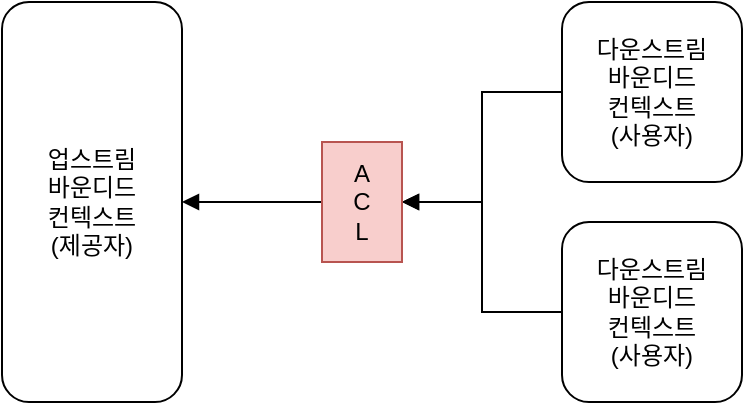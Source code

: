 <mxfile version="26.1.1">
  <diagram name="Page-1" id="UGgdxkDbaGuUdCK8Xaq2">
    <mxGraphModel dx="1114" dy="878" grid="1" gridSize="10" guides="1" tooltips="1" connect="1" arrows="1" fold="1" page="1" pageScale="1" pageWidth="827" pageHeight="1169" math="0" shadow="0">
      <root>
        <mxCell id="0" />
        <mxCell id="1" parent="0" />
        <mxCell id="aTU7NHnQniY7e1BIC5VY-1" value="업스트림&lt;div&gt;바운디드&lt;/div&gt;&lt;div&gt;컨텍스트&lt;/div&gt;&lt;div&gt;(제공자)&lt;/div&gt;" style="rounded=1;whiteSpace=wrap;html=1;" vertex="1" parent="1">
          <mxGeometry x="180" y="190" width="90" height="200" as="geometry" />
        </mxCell>
        <mxCell id="aTU7NHnQniY7e1BIC5VY-2" style="edgeStyle=orthogonalEdgeStyle;rounded=0;orthogonalLoop=1;jettySize=auto;html=1;entryX=1;entryY=0.5;entryDx=0;entryDy=0;endArrow=block;endFill=1;" edge="1" parent="1" source="aTU7NHnQniY7e1BIC5VY-3" target="aTU7NHnQniY7e1BIC5VY-6">
          <mxGeometry relative="1" as="geometry" />
        </mxCell>
        <mxCell id="aTU7NHnQniY7e1BIC5VY-3" value="다운스트림&lt;div&gt;바운디드&lt;/div&gt;&lt;div&gt;컨텍스트&lt;/div&gt;&lt;div&gt;(사용자)&lt;/div&gt;" style="rounded=1;whiteSpace=wrap;html=1;" vertex="1" parent="1">
          <mxGeometry x="460" y="190" width="90" height="90" as="geometry" />
        </mxCell>
        <mxCell id="aTU7NHnQniY7e1BIC5VY-4" style="edgeStyle=orthogonalEdgeStyle;rounded=0;orthogonalLoop=1;jettySize=auto;html=1;entryX=1;entryY=0.5;entryDx=0;entryDy=0;endArrow=block;endFill=1;" edge="1" parent="1" source="aTU7NHnQniY7e1BIC5VY-5" target="aTU7NHnQniY7e1BIC5VY-6">
          <mxGeometry relative="1" as="geometry" />
        </mxCell>
        <mxCell id="aTU7NHnQniY7e1BIC5VY-5" value="다운스트림&lt;div&gt;바운디드&lt;/div&gt;&lt;div&gt;컨텍스트&lt;/div&gt;&lt;div&gt;(사용자)&lt;/div&gt;" style="rounded=1;whiteSpace=wrap;html=1;" vertex="1" parent="1">
          <mxGeometry x="460" y="300" width="90" height="90" as="geometry" />
        </mxCell>
        <mxCell id="aTU7NHnQniY7e1BIC5VY-7" style="edgeStyle=orthogonalEdgeStyle;rounded=0;orthogonalLoop=1;jettySize=auto;html=1;entryX=1;entryY=0.5;entryDx=0;entryDy=0;endArrow=block;endFill=1;" edge="1" parent="1" source="aTU7NHnQniY7e1BIC5VY-6" target="aTU7NHnQniY7e1BIC5VY-1">
          <mxGeometry relative="1" as="geometry" />
        </mxCell>
        <mxCell id="aTU7NHnQniY7e1BIC5VY-6" value="A&lt;div&gt;C&lt;/div&gt;&lt;div&gt;L&lt;/div&gt;" style="rounded=0;whiteSpace=wrap;html=1;fillColor=#f8cecc;strokeColor=#b85450;" vertex="1" parent="1">
          <mxGeometry x="340" y="260" width="40" height="60" as="geometry" />
        </mxCell>
      </root>
    </mxGraphModel>
  </diagram>
</mxfile>
